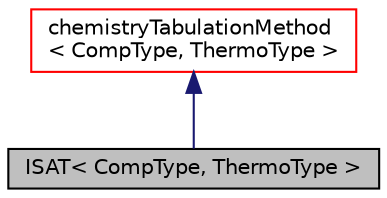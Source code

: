 digraph "ISAT&lt; CompType, ThermoType &gt;"
{
  bgcolor="transparent";
  edge [fontname="Helvetica",fontsize="10",labelfontname="Helvetica",labelfontsize="10"];
  node [fontname="Helvetica",fontsize="10",shape=record];
  Node1 [label="ISAT\< CompType, ThermoType \>",height=0.2,width=0.4,color="black", fillcolor="grey75", style="filled" fontcolor="black"];
  Node2 -> Node1 [dir="back",color="midnightblue",fontsize="10",style="solid",fontname="Helvetica"];
  Node2 [label="chemistryTabulationMethod\l\< CompType, ThermoType \>",height=0.2,width=0.4,color="red",URL="$classFoam_1_1chemistryTabulationMethod.html",tooltip="An abstract class for chemistry tabulation. "];
}
